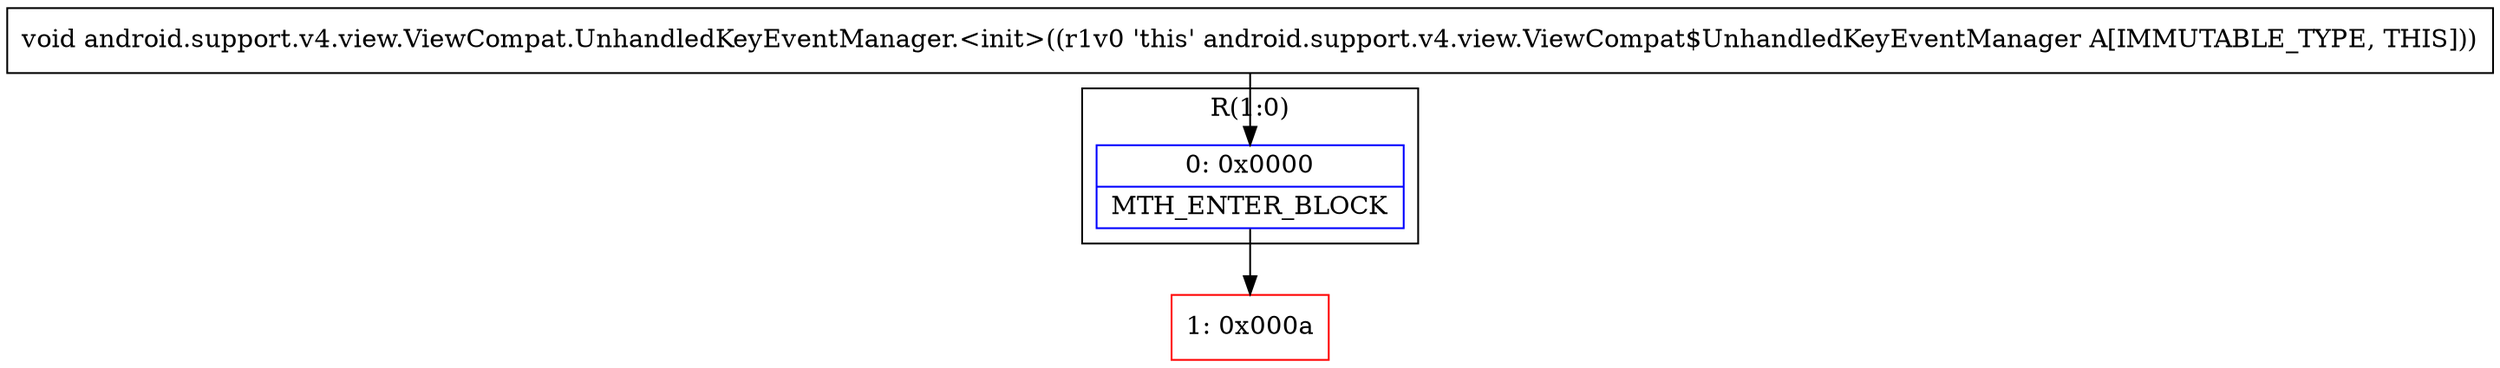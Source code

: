 digraph "CFG forandroid.support.v4.view.ViewCompat.UnhandledKeyEventManager.\<init\>()V" {
subgraph cluster_Region_154165390 {
label = "R(1:0)";
node [shape=record,color=blue];
Node_0 [shape=record,label="{0\:\ 0x0000|MTH_ENTER_BLOCK\l}"];
}
Node_1 [shape=record,color=red,label="{1\:\ 0x000a}"];
MethodNode[shape=record,label="{void android.support.v4.view.ViewCompat.UnhandledKeyEventManager.\<init\>((r1v0 'this' android.support.v4.view.ViewCompat$UnhandledKeyEventManager A[IMMUTABLE_TYPE, THIS])) }"];
MethodNode -> Node_0;
Node_0 -> Node_1;
}

